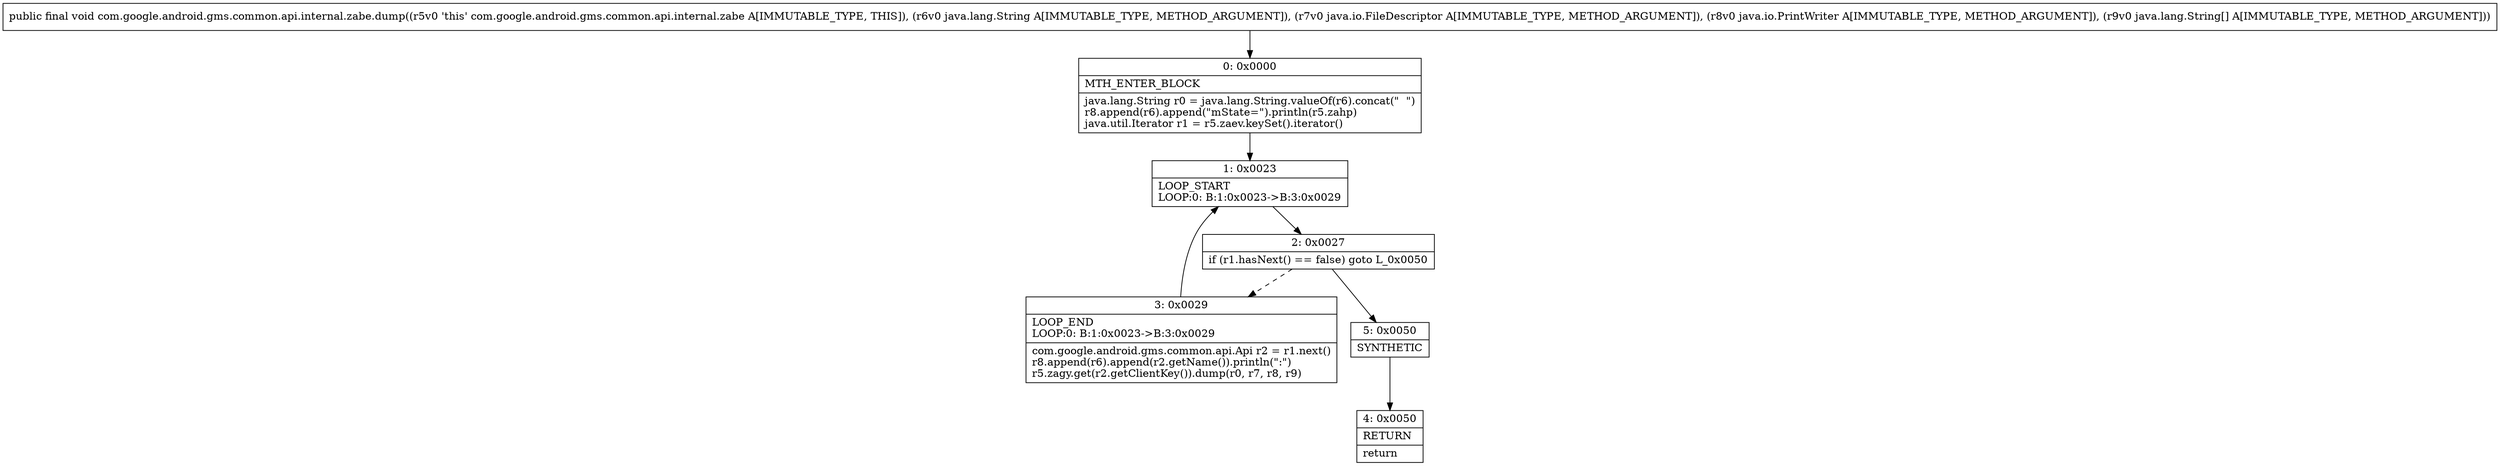digraph "CFG forcom.google.android.gms.common.api.internal.zabe.dump(Ljava\/lang\/String;Ljava\/io\/FileDescriptor;Ljava\/io\/PrintWriter;[Ljava\/lang\/String;)V" {
Node_0 [shape=record,label="{0\:\ 0x0000|MTH_ENTER_BLOCK\l|java.lang.String r0 = java.lang.String.valueOf(r6).concat(\"  \")\lr8.append(r6).append(\"mState=\").println(r5.zahp)\ljava.util.Iterator r1 = r5.zaev.keySet().iterator()\l}"];
Node_1 [shape=record,label="{1\:\ 0x0023|LOOP_START\lLOOP:0: B:1:0x0023\-\>B:3:0x0029\l}"];
Node_2 [shape=record,label="{2\:\ 0x0027|if (r1.hasNext() == false) goto L_0x0050\l}"];
Node_3 [shape=record,label="{3\:\ 0x0029|LOOP_END\lLOOP:0: B:1:0x0023\-\>B:3:0x0029\l|com.google.android.gms.common.api.Api r2 = r1.next()\lr8.append(r6).append(r2.getName()).println(\":\")\lr5.zagy.get(r2.getClientKey()).dump(r0, r7, r8, r9)\l}"];
Node_4 [shape=record,label="{4\:\ 0x0050|RETURN\l|return\l}"];
Node_5 [shape=record,label="{5\:\ 0x0050|SYNTHETIC\l}"];
MethodNode[shape=record,label="{public final void com.google.android.gms.common.api.internal.zabe.dump((r5v0 'this' com.google.android.gms.common.api.internal.zabe A[IMMUTABLE_TYPE, THIS]), (r6v0 java.lang.String A[IMMUTABLE_TYPE, METHOD_ARGUMENT]), (r7v0 java.io.FileDescriptor A[IMMUTABLE_TYPE, METHOD_ARGUMENT]), (r8v0 java.io.PrintWriter A[IMMUTABLE_TYPE, METHOD_ARGUMENT]), (r9v0 java.lang.String[] A[IMMUTABLE_TYPE, METHOD_ARGUMENT])) }"];
MethodNode -> Node_0;
Node_0 -> Node_1;
Node_1 -> Node_2;
Node_2 -> Node_3[style=dashed];
Node_2 -> Node_5;
Node_3 -> Node_1;
Node_5 -> Node_4;
}

